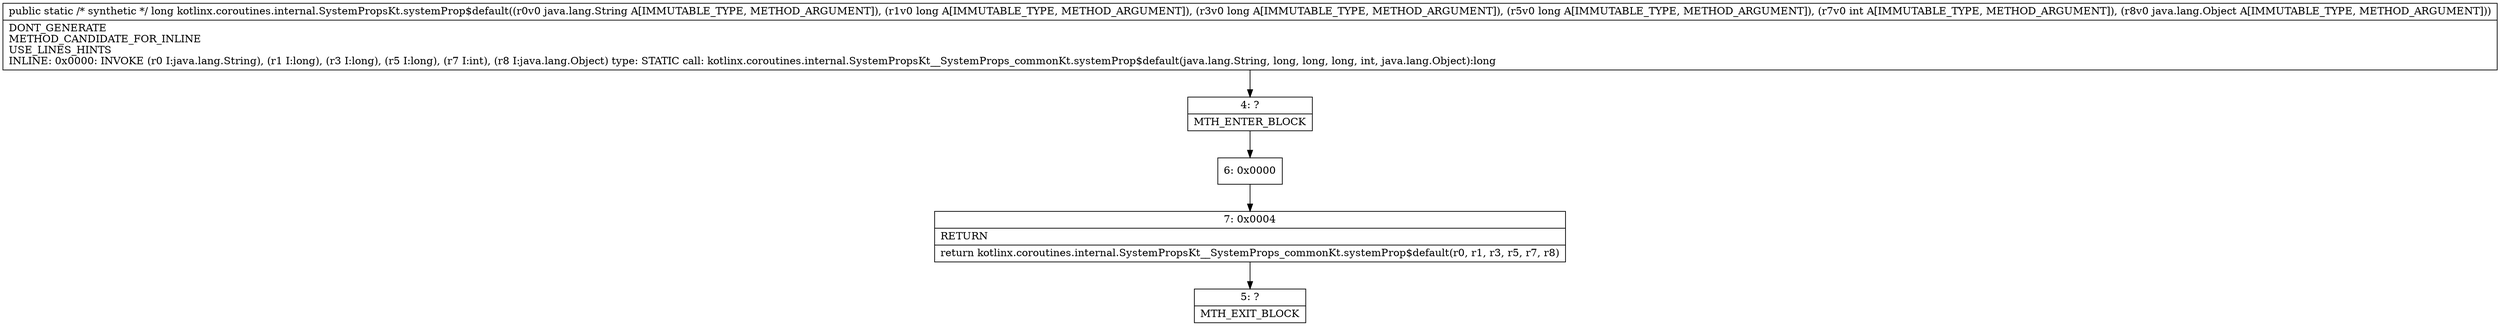 digraph "CFG forkotlinx.coroutines.internal.SystemPropsKt.systemProp$default(Ljava\/lang\/String;JJJILjava\/lang\/Object;)J" {
Node_4 [shape=record,label="{4\:\ ?|MTH_ENTER_BLOCK\l}"];
Node_6 [shape=record,label="{6\:\ 0x0000}"];
Node_7 [shape=record,label="{7\:\ 0x0004|RETURN\l|return kotlinx.coroutines.internal.SystemPropsKt__SystemProps_commonKt.systemProp$default(r0, r1, r3, r5, r7, r8)\l}"];
Node_5 [shape=record,label="{5\:\ ?|MTH_EXIT_BLOCK\l}"];
MethodNode[shape=record,label="{public static \/* synthetic *\/ long kotlinx.coroutines.internal.SystemPropsKt.systemProp$default((r0v0 java.lang.String A[IMMUTABLE_TYPE, METHOD_ARGUMENT]), (r1v0 long A[IMMUTABLE_TYPE, METHOD_ARGUMENT]), (r3v0 long A[IMMUTABLE_TYPE, METHOD_ARGUMENT]), (r5v0 long A[IMMUTABLE_TYPE, METHOD_ARGUMENT]), (r7v0 int A[IMMUTABLE_TYPE, METHOD_ARGUMENT]), (r8v0 java.lang.Object A[IMMUTABLE_TYPE, METHOD_ARGUMENT]))  | DONT_GENERATE\lMETHOD_CANDIDATE_FOR_INLINE\lUSE_LINES_HINTS\lINLINE: 0x0000: INVOKE  (r0 I:java.lang.String), (r1 I:long), (r3 I:long), (r5 I:long), (r7 I:int), (r8 I:java.lang.Object) type: STATIC call: kotlinx.coroutines.internal.SystemPropsKt__SystemProps_commonKt.systemProp$default(java.lang.String, long, long, long, int, java.lang.Object):long\l}"];
MethodNode -> Node_4;Node_4 -> Node_6;
Node_6 -> Node_7;
Node_7 -> Node_5;
}

